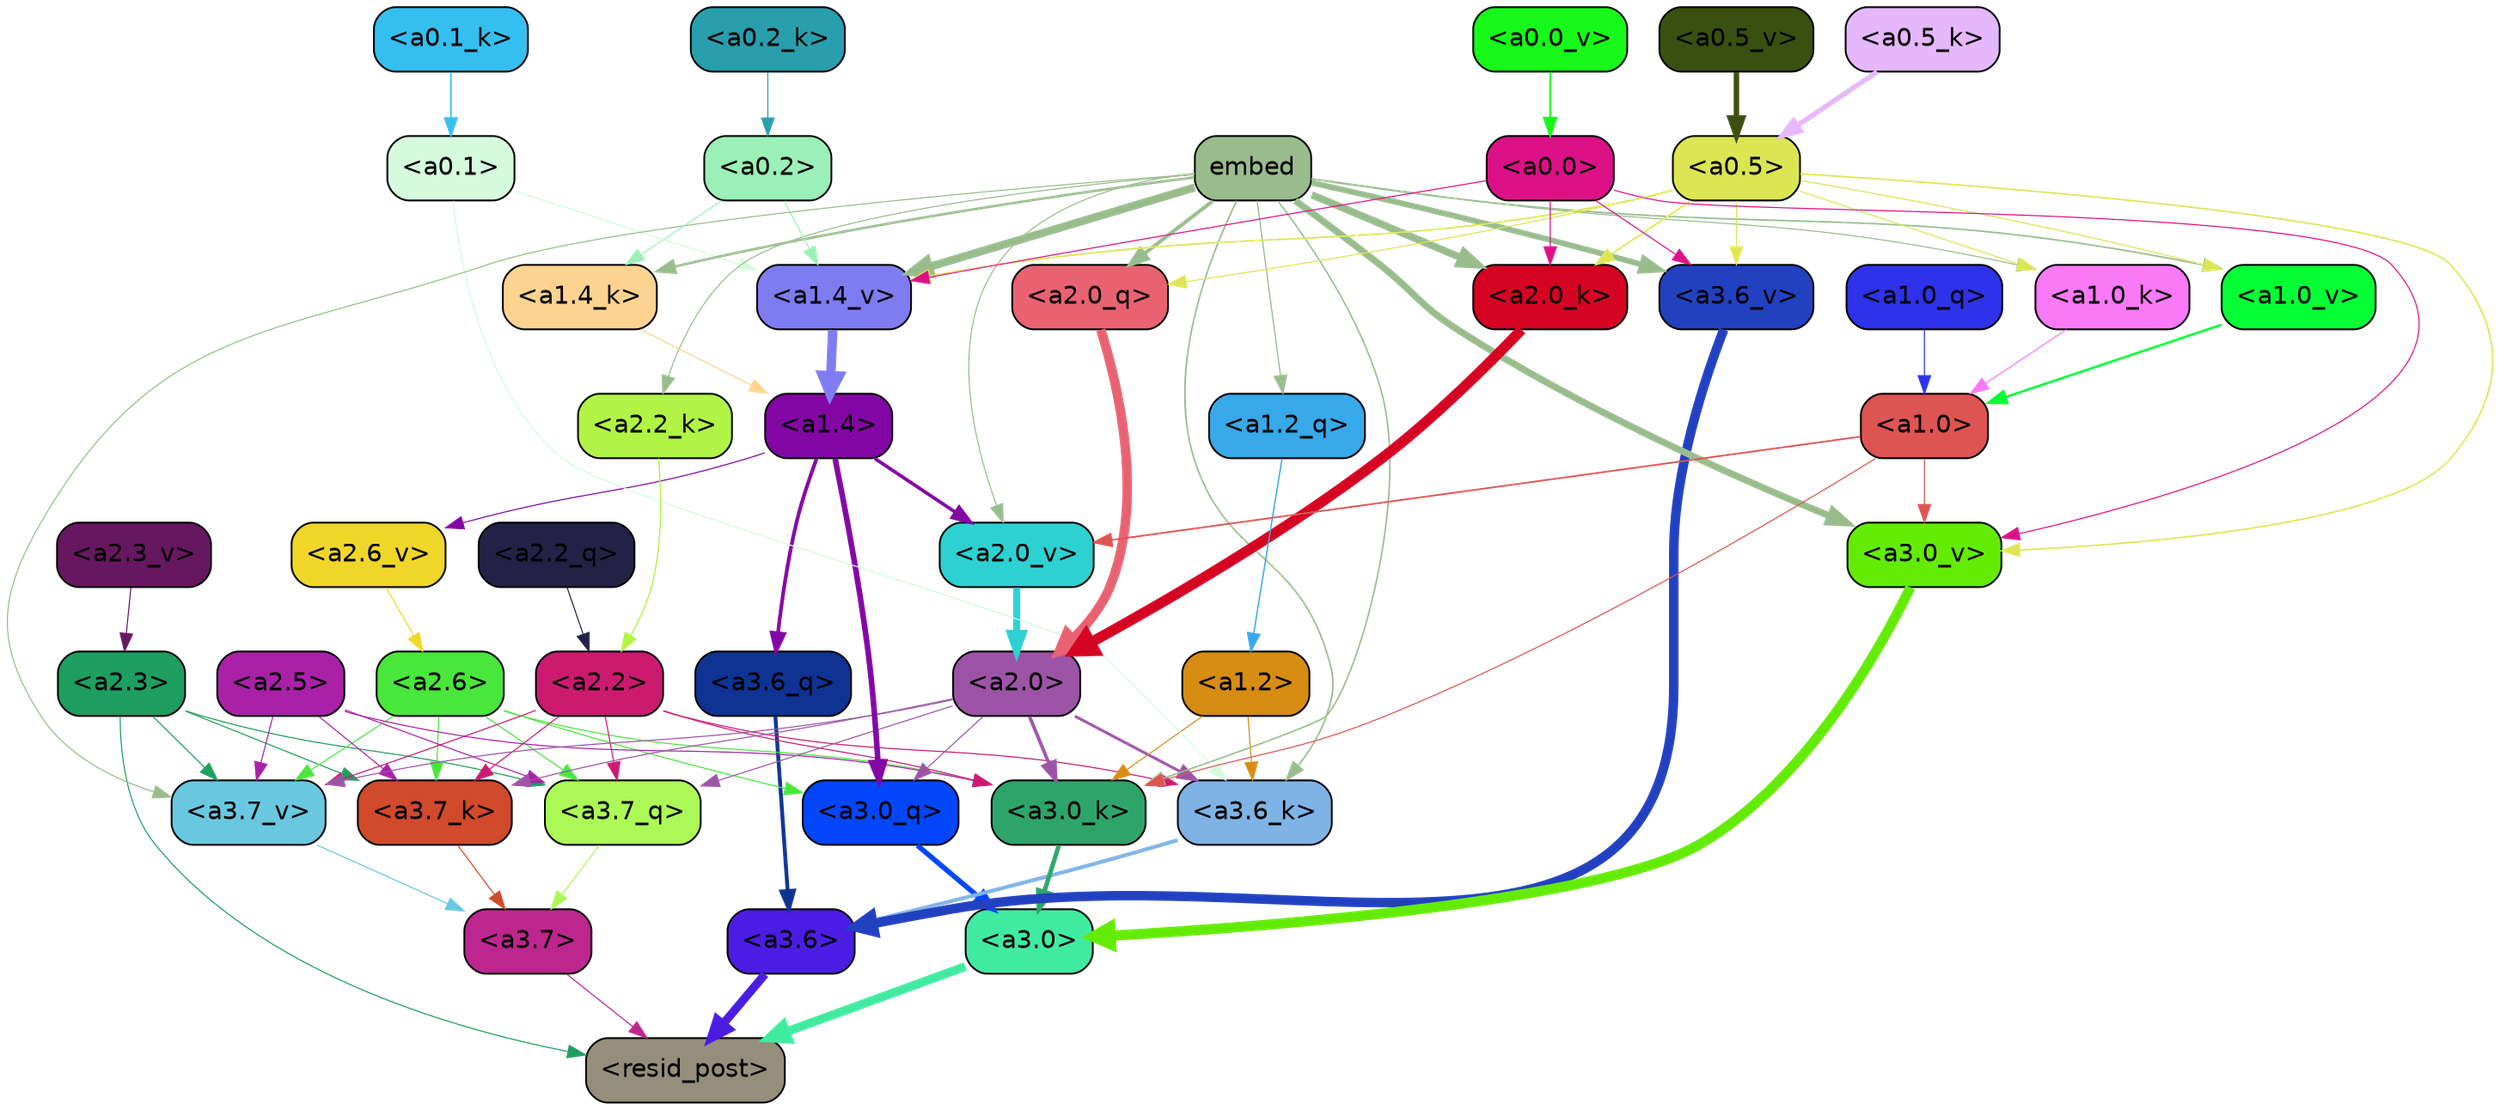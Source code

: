 strict digraph "" {
	graph [bgcolor=transparent,
		layout=dot,
		overlap=false,
		splines=true
	];
	"<a3.7>"	[color=black,
		fillcolor="#bd268e",
		fontname=Helvetica,
		shape=box,
		style="filled, rounded"];
	"<resid_post>"	[color=black,
		fillcolor="#948e7a",
		fontname=Helvetica,
		shape=box,
		style="filled, rounded"];
	"<a3.7>" -> "<resid_post>"	[color="#bd268e",
		penwidth=0.6];
	"<a3.6>"	[color=black,
		fillcolor="#4b1de4",
		fontname=Helvetica,
		shape=box,
		style="filled, rounded"];
	"<a3.6>" -> "<resid_post>"	[color="#4b1de4",
		penwidth=4.751592040061951];
	"<a3.0>"	[color=black,
		fillcolor="#40eba1",
		fontname=Helvetica,
		shape=box,
		style="filled, rounded"];
	"<a3.0>" -> "<resid_post>"	[color="#40eba1",
		penwidth=4.904066681861877];
	"<a2.3>"	[color=black,
		fillcolor="#1e9e60",
		fontname=Helvetica,
		shape=box,
		style="filled, rounded"];
	"<a2.3>" -> "<resid_post>"	[color="#1e9e60",
		penwidth=0.6];
	"<a3.7_q>"	[color=black,
		fillcolor="#acf856",
		fontname=Helvetica,
		shape=box,
		style="filled, rounded"];
	"<a2.3>" -> "<a3.7_q>"	[color="#1e9e60",
		penwidth=0.6];
	"<a3.7_k>"	[color=black,
		fillcolor="#d04a2b",
		fontname=Helvetica,
		shape=box,
		style="filled, rounded"];
	"<a2.3>" -> "<a3.7_k>"	[color="#1e9e60",
		penwidth=0.6069068089127541];
	"<a3.7_v>"	[color=black,
		fillcolor="#69c8df",
		fontname=Helvetica,
		shape=box,
		style="filled, rounded"];
	"<a2.3>" -> "<a3.7_v>"	[color="#1e9e60",
		penwidth=0.6];
	"<a3.7_q>" -> "<a3.7>"	[color="#acf856",
		penwidth=0.6];
	"<a3.6_q>"	[color=black,
		fillcolor="#0e3393",
		fontname=Helvetica,
		shape=box,
		style="filled, rounded"];
	"<a3.6_q>" -> "<a3.6>"	[color="#0e3393",
		penwidth=2.160832464694977];
	"<a3.0_q>"	[color=black,
		fillcolor="#0446fa",
		fontname=Helvetica,
		shape=box,
		style="filled, rounded"];
	"<a3.0_q>" -> "<a3.0>"	[color="#0446fa",
		penwidth=2.870753765106201];
	"<a3.7_k>" -> "<a3.7>"	[color="#d04a2b",
		penwidth=0.6];
	"<a3.6_k>"	[color=black,
		fillcolor="#7fb3e5",
		fontname=Helvetica,
		shape=box,
		style="filled, rounded"];
	"<a3.6_k>" -> "<a3.6>"	[color="#7fb3e5",
		penwidth=2.13908451795578];
	"<a3.0_k>"	[color=black,
		fillcolor="#2da56a",
		fontname=Helvetica,
		shape=box,
		style="filled, rounded"];
	"<a3.0_k>" -> "<a3.0>"	[color="#2da56a",
		penwidth=2.520303964614868];
	"<a3.7_v>" -> "<a3.7>"	[color="#69c8df",
		penwidth=0.6];
	"<a3.6_v>"	[color=black,
		fillcolor="#2241c1",
		fontname=Helvetica,
		shape=box,
		style="filled, rounded"];
	"<a3.6_v>" -> "<a3.6>"	[color="#2241c1",
		penwidth=5.297133803367615];
	"<a3.0_v>"	[color=black,
		fillcolor="#64eb05",
		fontname=Helvetica,
		shape=box,
		style="filled, rounded"];
	"<a3.0_v>" -> "<a3.0>"	[color="#64eb05",
		penwidth=5.680712580680847];
	"<a2.6>"	[color=black,
		fillcolor="#49e63c",
		fontname=Helvetica,
		shape=box,
		style="filled, rounded"];
	"<a2.6>" -> "<a3.7_q>"	[color="#49e63c",
		penwidth=0.6];
	"<a2.6>" -> "<a3.0_q>"	[color="#49e63c",
		penwidth=0.6];
	"<a2.6>" -> "<a3.7_k>"	[color="#49e63c",
		penwidth=0.6];
	"<a2.6>" -> "<a3.0_k>"	[color="#49e63c",
		penwidth=0.6];
	"<a2.6>" -> "<a3.7_v>"	[color="#49e63c",
		penwidth=0.6];
	"<a2.5>"	[color=black,
		fillcolor="#a921a7",
		fontname=Helvetica,
		shape=box,
		style="filled, rounded"];
	"<a2.5>" -> "<a3.7_q>"	[color="#a921a7",
		penwidth=0.6];
	"<a2.5>" -> "<a3.7_k>"	[color="#a921a7",
		penwidth=0.6];
	"<a2.5>" -> "<a3.0_k>"	[color="#a921a7",
		penwidth=0.6];
	"<a2.5>" -> "<a3.7_v>"	[color="#a921a7",
		penwidth=0.6];
	"<a2.2>"	[color=black,
		fillcolor="#cc1a71",
		fontname=Helvetica,
		shape=box,
		style="filled, rounded"];
	"<a2.2>" -> "<a3.7_q>"	[color="#cc1a71",
		penwidth=0.6];
	"<a2.2>" -> "<a3.7_k>"	[color="#cc1a71",
		penwidth=0.6];
	"<a2.2>" -> "<a3.6_k>"	[color="#cc1a71",
		penwidth=0.6];
	"<a2.2>" -> "<a3.0_k>"	[color="#cc1a71",
		penwidth=0.6];
	"<a2.2>" -> "<a3.7_v>"	[color="#cc1a71",
		penwidth=0.6];
	"<a2.0>"	[color=black,
		fillcolor="#9d54a7",
		fontname=Helvetica,
		shape=box,
		style="filled, rounded"];
	"<a2.0>" -> "<a3.7_q>"	[color="#9d54a7",
		penwidth=0.6];
	"<a2.0>" -> "<a3.0_q>"	[color="#9d54a7",
		penwidth=0.6];
	"<a2.0>" -> "<a3.7_k>"	[color="#9d54a7",
		penwidth=0.6];
	"<a2.0>" -> "<a3.6_k>"	[color="#9d54a7",
		penwidth=1.564806342124939];
	"<a2.0>" -> "<a3.0_k>"	[color="#9d54a7",
		penwidth=1.9353990852832794];
	"<a2.0>" -> "<a3.7_v>"	[color="#9d54a7",
		penwidth=0.6];
	"<a1.4>"	[color=black,
		fillcolor="#8207a4",
		fontname=Helvetica,
		shape=box,
		style="filled, rounded"];
	"<a1.4>" -> "<a3.6_q>"	[color="#8207a4",
		penwidth=2.0727532356977463];
	"<a1.4>" -> "<a3.0_q>"	[color="#8207a4",
		penwidth=3.1279823780059814];
	"<a2.6_v>"	[color=black,
		fillcolor="#f1d62a",
		fontname=Helvetica,
		shape=box,
		style="filled, rounded"];
	"<a1.4>" -> "<a2.6_v>"	[color="#8207a4",
		penwidth=0.6];
	"<a2.0_v>"	[color=black,
		fillcolor="#2dd1d2",
		fontname=Helvetica,
		shape=box,
		style="filled, rounded"];
	"<a1.4>" -> "<a2.0_v>"	[color="#8207a4",
		penwidth=1.9170897603034973];
	"<a1.2>"	[color=black,
		fillcolor="#d78c12",
		fontname=Helvetica,
		shape=box,
		style="filled, rounded"];
	"<a1.2>" -> "<a3.6_k>"	[color="#d78c12",
		penwidth=0.6];
	"<a1.2>" -> "<a3.0_k>"	[color="#d78c12",
		penwidth=0.6];
	"<a0.1>"	[color=black,
		fillcolor="#d6fade",
		fontname=Helvetica,
		shape=box,
		style="filled, rounded"];
	"<a0.1>" -> "<a3.6_k>"	[color="#d6fade",
		penwidth=0.6];
	"<a1.4_v>"	[color=black,
		fillcolor="#7f7bf0",
		fontname=Helvetica,
		shape=box,
		style="filled, rounded"];
	"<a0.1>" -> "<a1.4_v>"	[color="#d6fade",
		penwidth=0.6202214732766151];
	embed	[color=black,
		fillcolor="#99bc8d",
		fontname=Helvetica,
		shape=box,
		style="filled, rounded"];
	embed -> "<a3.6_k>"	[color="#99bc8d",
		penwidth=0.8915999233722687];
	embed -> "<a3.0_k>"	[color="#99bc8d",
		penwidth=0.832088902592659];
	embed -> "<a3.7_v>"	[color="#99bc8d",
		penwidth=0.6];
	embed -> "<a3.6_v>"	[color="#99bc8d",
		penwidth=3.1840110421180725];
	embed -> "<a3.0_v>"	[color="#99bc8d",
		penwidth=3.8132747188210487];
	"<a2.0_q>"	[color=black,
		fillcolor="#e96271",
		fontname=Helvetica,
		shape=box,
		style="filled, rounded"];
	embed -> "<a2.0_q>"	[color="#99bc8d",
		penwidth=2.084651827812195];
	"<a2.2_k>"	[color=black,
		fillcolor="#b1f445",
		fontname=Helvetica,
		shape=box,
		style="filled, rounded"];
	embed -> "<a2.2_k>"	[color="#99bc8d",
		penwidth=0.6];
	"<a2.0_k>"	[color=black,
		fillcolor="#d50423",
		fontname=Helvetica,
		shape=box,
		style="filled, rounded"];
	embed -> "<a2.0_k>"	[color="#99bc8d",
		penwidth=4.084526404738426];
	embed -> "<a2.0_v>"	[color="#99bc8d",
		penwidth=0.6];
	"<a1.2_q>"	[color=black,
		fillcolor="#37a8e8",
		fontname=Helvetica,
		shape=box,
		style="filled, rounded"];
	embed -> "<a1.2_q>"	[color="#99bc8d",
		penwidth=0.6670737266540527];
	"<a1.4_k>"	[color=black,
		fillcolor="#fed38f",
		fontname=Helvetica,
		shape=box,
		style="filled, rounded"];
	embed -> "<a1.4_k>"	[color="#99bc8d",
		penwidth=1.3912410736083984];
	"<a1.0_k>"	[color=black,
		fillcolor="#fa79f7",
		fontname=Helvetica,
		shape=box,
		style="filled, rounded"];
	embed -> "<a1.0_k>"	[color="#99bc8d",
		penwidth=0.6];
	embed -> "<a1.4_v>"	[color="#99bc8d",
		penwidth=4.4888065457344055];
	"<a1.0_v>"	[color=black,
		fillcolor="#04ff35",
		fontname=Helvetica,
		shape=box,
		style="filled, rounded"];
	embed -> "<a1.0_v>"	[color="#99bc8d",
		penwidth=0.8796700537204742];
	"<a1.0>"	[color=black,
		fillcolor="#de5452",
		fontname=Helvetica,
		shape=box,
		style="filled, rounded"];
	"<a1.0>" -> "<a3.0_k>"	[color="#de5452",
		penwidth=0.6];
	"<a1.0>" -> "<a3.0_v>"	[color="#de5452",
		penwidth=0.6];
	"<a1.0>" -> "<a2.0_v>"	[color="#de5452",
		penwidth=0.9450988052412868];
	"<a0.5>"	[color=black,
		fillcolor="#dce653",
		fontname=Helvetica,
		shape=box,
		style="filled, rounded"];
	"<a0.5>" -> "<a3.6_v>"	[color="#dce653",
		penwidth=0.6];
	"<a0.5>" -> "<a3.0_v>"	[color="#dce653",
		penwidth=0.8331108838319778];
	"<a0.5>" -> "<a2.0_q>"	[color="#dce653",
		penwidth=0.6];
	"<a0.5>" -> "<a2.0_k>"	[color="#dce653",
		penwidth=0.9412797391414642];
	"<a0.5>" -> "<a1.0_k>"	[color="#dce653",
		penwidth=0.6];
	"<a0.5>" -> "<a1.4_v>"	[color="#dce653",
		penwidth=0.8757842034101486];
	"<a0.5>" -> "<a1.0_v>"	[color="#dce653",
		penwidth=0.6];
	"<a0.0>"	[color=black,
		fillcolor="#dd1187",
		fontname=Helvetica,
		shape=box,
		style="filled, rounded"];
	"<a0.0>" -> "<a3.6_v>"	[color="#dd1187",
		penwidth=0.6];
	"<a0.0>" -> "<a3.0_v>"	[color="#dd1187",
		penwidth=0.6];
	"<a0.0>" -> "<a2.0_k>"	[color="#dd1187",
		penwidth=0.6];
	"<a0.0>" -> "<a1.4_v>"	[color="#dd1187",
		penwidth=0.6];
	"<a2.2_q>"	[color=black,
		fillcolor="#242147",
		fontname=Helvetica,
		shape=box,
		style="filled, rounded"];
	"<a2.2_q>" -> "<a2.2>"	[color="#242147",
		penwidth=0.6];
	"<a2.0_q>" -> "<a2.0>"	[color="#e96271",
		penwidth=5.29856276512146];
	"<a2.2_k>" -> "<a2.2>"	[color="#b1f445",
		penwidth=0.6722683310508728];
	"<a2.0_k>" -> "<a2.0>"	[color="#d50423",
		penwidth=5.859246134757996];
	"<a2.6_v>" -> "<a2.6>"	[color="#f1d62a",
		penwidth=0.6];
	"<a2.3_v>"	[color=black,
		fillcolor="#671760",
		fontname=Helvetica,
		shape=box,
		style="filled, rounded"];
	"<a2.3_v>" -> "<a2.3>"	[color="#671760",
		penwidth=0.6];
	"<a2.0_v>" -> "<a2.0>"	[color="#2dd1d2",
		penwidth=3.9621697664260864];
	"<a1.2_q>" -> "<a1.2>"	[color="#37a8e8",
		penwidth=0.7185482024215162];
	"<a1.0_q>"	[color=black,
		fillcolor="#2e32e8",
		fontname=Helvetica,
		shape=box,
		style="filled, rounded"];
	"<a1.0_q>" -> "<a1.0>"	[color="#2e32e8",
		penwidth=0.6];
	"<a1.4_k>" -> "<a1.4>"	[color="#fed38f",
		penwidth=0.6];
	"<a1.0_k>" -> "<a1.0>"	[color="#fa79f7",
		penwidth=0.6];
	"<a1.4_v>" -> "<a1.4>"	[color="#7f7bf0",
		penwidth=5.280138969421387];
	"<a1.0_v>" -> "<a1.0>"	[color="#04ff35",
		penwidth=1.318962275981903];
	"<a0.2>"	[color=black,
		fillcolor="#9af0b6",
		fontname=Helvetica,
		shape=box,
		style="filled, rounded"];
	"<a0.2>" -> "<a1.4_k>"	[color="#9af0b6",
		penwidth=0.6];
	"<a0.2>" -> "<a1.4_v>"	[color="#9af0b6",
		penwidth=0.6];
	"<a0.5_k>"	[color=black,
		fillcolor="#e5b7fd",
		fontname=Helvetica,
		shape=box,
		style="filled, rounded"];
	"<a0.5_k>" -> "<a0.5>"	[color="#e5b7fd",
		penwidth=2.847884178161621];
	"<a0.2_k>"	[color=black,
		fillcolor="#299eac",
		fontname=Helvetica,
		shape=box,
		style="filled, rounded"];
	"<a0.2_k>" -> "<a0.2>"	[color="#299eac",
		penwidth=0.6];
	"<a0.1_k>"	[color=black,
		fillcolor="#35bff0",
		fontname=Helvetica,
		shape=box,
		style="filled, rounded"];
	"<a0.1_k>" -> "<a0.1>"	[color="#35bff0",
		penwidth=0.8383780717849731];
	"<a0.5_v>"	[color=black,
		fillcolor="#3a5010",
		fontname=Helvetica,
		shape=box,
		style="filled, rounded"];
	"<a0.5_v>" -> "<a0.5>"	[color="#3a5010",
		penwidth=3.0173392295837402];
	"<a0.0_v>"	[color=black,
		fillcolor="#17f918",
		fontname=Helvetica,
		shape=box,
		style="filled, rounded"];
	"<a0.0_v>" -> "<a0.0>"	[color="#17f918",
		penwidth=1.0739268958568573];
}
